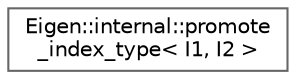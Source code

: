 digraph "类继承关系图"
{
 // LATEX_PDF_SIZE
  bgcolor="transparent";
  edge [fontname=Helvetica,fontsize=10,labelfontname=Helvetica,labelfontsize=10];
  node [fontname=Helvetica,fontsize=10,shape=box,height=0.2,width=0.4];
  rankdir="LR";
  Node0 [id="Node000000",label="Eigen::internal::promote\l_index_type\< I1, I2 \>",height=0.2,width=0.4,color="grey40", fillcolor="white", style="filled",URL="$struct_eigen_1_1internal_1_1promote__index__type.html",tooltip=" "];
}
